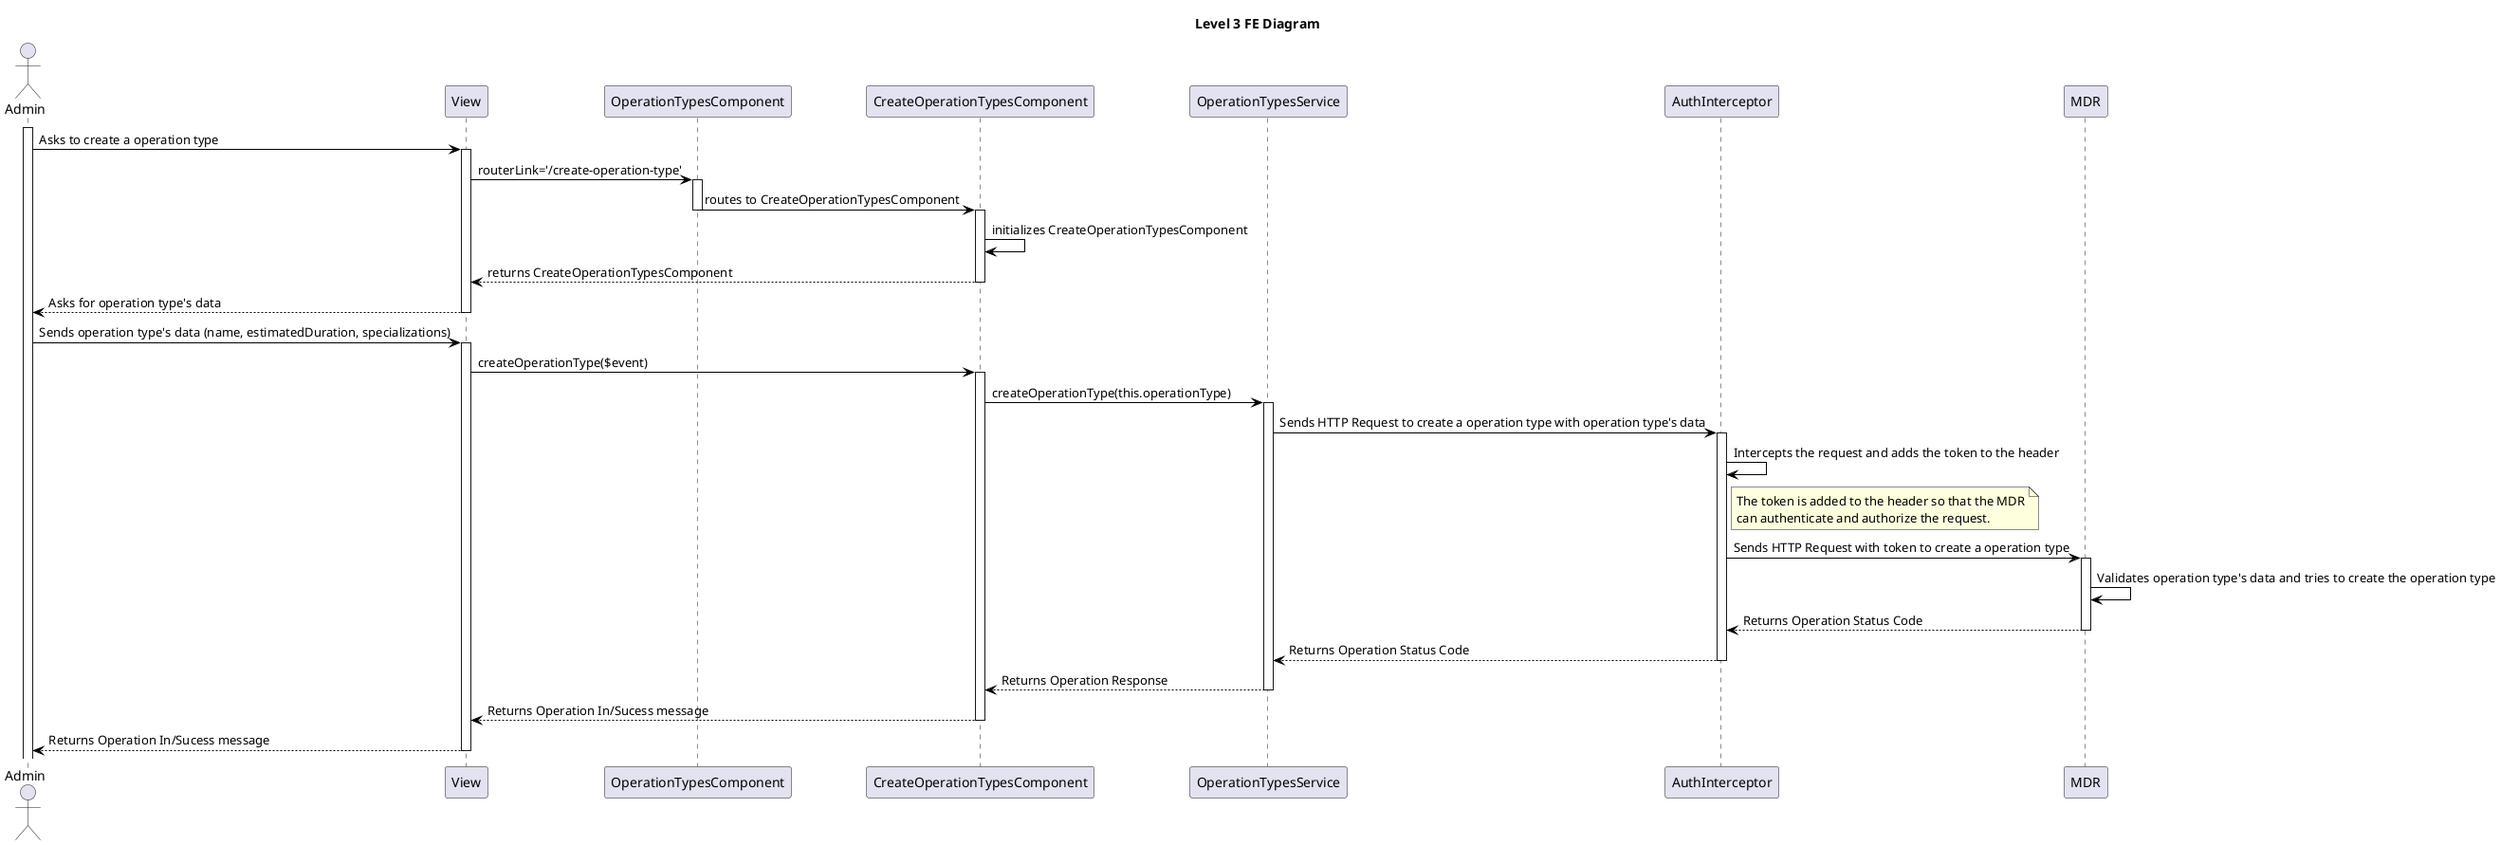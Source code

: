 @startuml level_3_FE

title Level 3 FE Diagram

hide empty members
'skinparam Linetype ortho

skinparam class {
    BackgroundColor<<valueObject>> #D6EAF8
    BackgroundColor<<root>> #FDEBD0
    BackgroundColor<<service>> #D1F2EB
    BackgroundColor #FEF9E7
    ArrowColor Black
}

skinparam package {
    BackgroundColor #EBF5FB
}

actor Admin as A
participant "View" as V
participant "OperationTypesComponent" as MP
participant "CreateOperationTypesComponent" as CP
participant "OperationTypesService" as PS
participant "AuthInterceptor" as AI
participant "MDR" as MDR

activate A
A -> V: Asks to create a operation type
activate V
V -> MP: routerLink='/create-operation-type'
activate MP
MP -> CP: routes to CreateOperationTypesComponent
deactivate MP
activate CP
CP -> CP: initializes CreateOperationTypesComponent
CP --> V: returns CreateOperationTypesComponent
deactivate CP
V --> A: Asks for operation type's data
deactivate V
A -> V: Sends operation type's data (name, estimatedDuration, specializations)
activate V
V -> CP: createOperationType($event)
activate CP
CP -> PS: createOperationType(this.operationType)
activate PS
PS -> AI: Sends HTTP Request to create a operation type with operation type's data
activate AI
AI -> AI: Intercepts the request and adds the token to the header
note right of AI
    The token is added to the header so that the MDR
    can authenticate and authorize the request.
end note
AI -> MDR: Sends HTTP Request with token to create a operation type
activate MDR
MDR -> MDR: Validates operation type's data and tries to create the operation type
MDR --> AI: Returns Operation Status Code
deactivate MDR
AI --> PS: Returns Operation Status Code
deactivate AI
PS --> CP: Returns Operation Response
deactivate PS
CP --> V: Returns Operation In/Sucess message
deactivate CP
V --> A: Returns Operation In/Sucess message
deactivate V


@enduml
